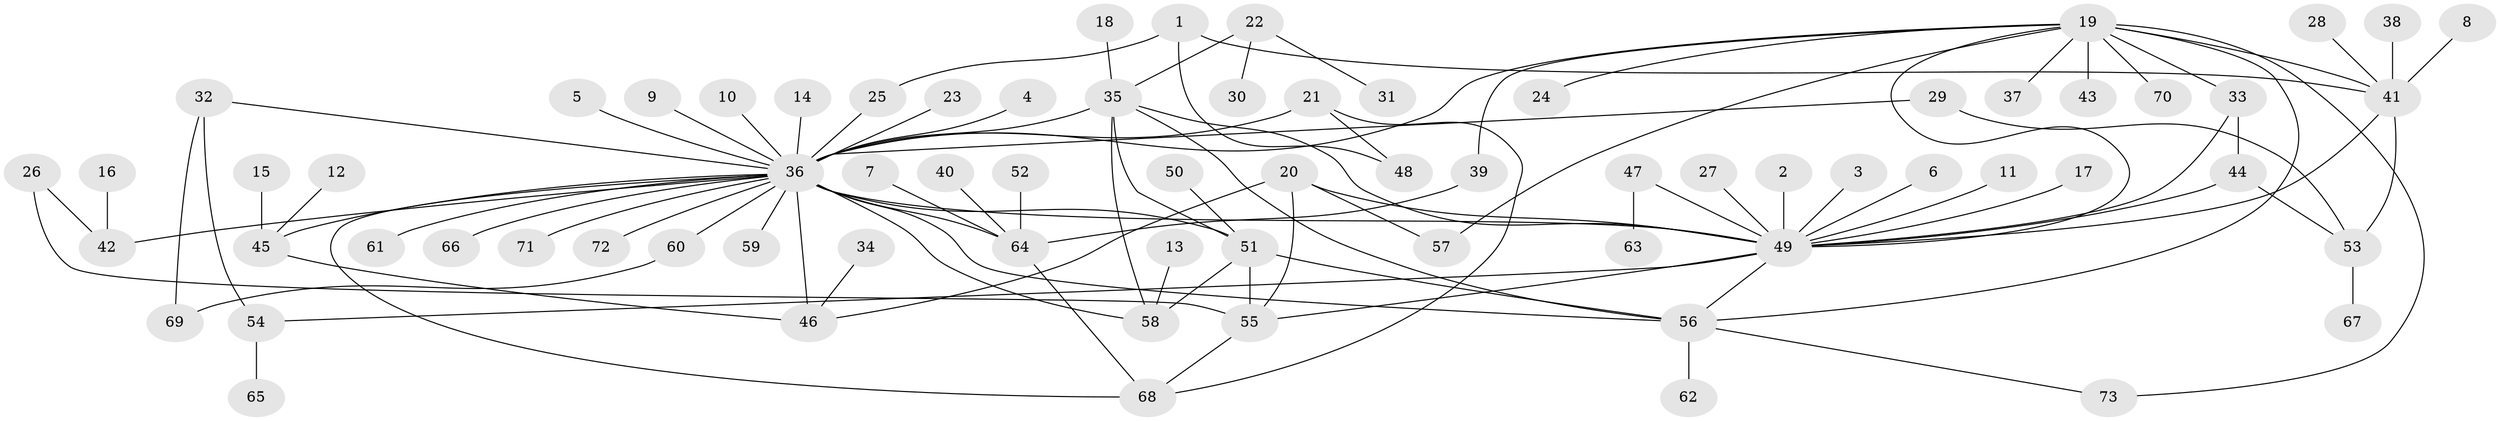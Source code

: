 // original degree distribution, {29: 0.006896551724137931, 2: 0.18620689655172415, 20: 0.006896551724137931, 9: 0.006896551724137931, 12: 0.006896551724137931, 5: 0.041379310344827586, 4: 0.06896551724137931, 3: 0.10344827586206896, 1: 0.5241379310344828, 8: 0.013793103448275862, 7: 0.013793103448275862, 11: 0.006896551724137931, 6: 0.013793103448275862}
// Generated by graph-tools (version 1.1) at 2025/50/03/09/25 03:50:00]
// undirected, 73 vertices, 101 edges
graph export_dot {
graph [start="1"]
  node [color=gray90,style=filled];
  1;
  2;
  3;
  4;
  5;
  6;
  7;
  8;
  9;
  10;
  11;
  12;
  13;
  14;
  15;
  16;
  17;
  18;
  19;
  20;
  21;
  22;
  23;
  24;
  25;
  26;
  27;
  28;
  29;
  30;
  31;
  32;
  33;
  34;
  35;
  36;
  37;
  38;
  39;
  40;
  41;
  42;
  43;
  44;
  45;
  46;
  47;
  48;
  49;
  50;
  51;
  52;
  53;
  54;
  55;
  56;
  57;
  58;
  59;
  60;
  61;
  62;
  63;
  64;
  65;
  66;
  67;
  68;
  69;
  70;
  71;
  72;
  73;
  1 -- 25 [weight=1.0];
  1 -- 41 [weight=1.0];
  1 -- 48 [weight=1.0];
  2 -- 49 [weight=1.0];
  3 -- 49 [weight=1.0];
  4 -- 36 [weight=1.0];
  5 -- 36 [weight=1.0];
  6 -- 49 [weight=1.0];
  7 -- 64 [weight=1.0];
  8 -- 41 [weight=1.0];
  9 -- 36 [weight=1.0];
  10 -- 36 [weight=1.0];
  11 -- 49 [weight=1.0];
  12 -- 45 [weight=1.0];
  13 -- 58 [weight=1.0];
  14 -- 36 [weight=1.0];
  15 -- 45 [weight=1.0];
  16 -- 42 [weight=1.0];
  17 -- 49 [weight=1.0];
  18 -- 35 [weight=1.0];
  19 -- 24 [weight=1.0];
  19 -- 33 [weight=1.0];
  19 -- 36 [weight=1.0];
  19 -- 37 [weight=1.0];
  19 -- 39 [weight=1.0];
  19 -- 41 [weight=2.0];
  19 -- 43 [weight=1.0];
  19 -- 49 [weight=1.0];
  19 -- 56 [weight=1.0];
  19 -- 57 [weight=1.0];
  19 -- 70 [weight=1.0];
  19 -- 73 [weight=1.0];
  20 -- 46 [weight=1.0];
  20 -- 49 [weight=1.0];
  20 -- 55 [weight=1.0];
  20 -- 57 [weight=1.0];
  21 -- 36 [weight=1.0];
  21 -- 48 [weight=1.0];
  21 -- 68 [weight=1.0];
  22 -- 30 [weight=1.0];
  22 -- 31 [weight=1.0];
  22 -- 35 [weight=1.0];
  23 -- 36 [weight=1.0];
  25 -- 36 [weight=1.0];
  26 -- 42 [weight=1.0];
  26 -- 55 [weight=1.0];
  27 -- 49 [weight=1.0];
  28 -- 41 [weight=1.0];
  29 -- 36 [weight=2.0];
  29 -- 53 [weight=1.0];
  32 -- 36 [weight=1.0];
  32 -- 54 [weight=1.0];
  32 -- 69 [weight=1.0];
  33 -- 44 [weight=1.0];
  33 -- 49 [weight=1.0];
  34 -- 46 [weight=1.0];
  35 -- 36 [weight=2.0];
  35 -- 49 [weight=1.0];
  35 -- 51 [weight=1.0];
  35 -- 56 [weight=1.0];
  35 -- 58 [weight=1.0];
  36 -- 42 [weight=1.0];
  36 -- 45 [weight=1.0];
  36 -- 46 [weight=2.0];
  36 -- 49 [weight=2.0];
  36 -- 51 [weight=1.0];
  36 -- 56 [weight=1.0];
  36 -- 58 [weight=1.0];
  36 -- 59 [weight=1.0];
  36 -- 60 [weight=1.0];
  36 -- 61 [weight=1.0];
  36 -- 64 [weight=1.0];
  36 -- 66 [weight=1.0];
  36 -- 68 [weight=1.0];
  36 -- 71 [weight=1.0];
  36 -- 72 [weight=1.0];
  38 -- 41 [weight=1.0];
  39 -- 64 [weight=1.0];
  40 -- 64 [weight=1.0];
  41 -- 49 [weight=2.0];
  41 -- 53 [weight=1.0];
  44 -- 49 [weight=1.0];
  44 -- 53 [weight=1.0];
  45 -- 46 [weight=1.0];
  47 -- 49 [weight=1.0];
  47 -- 63 [weight=1.0];
  49 -- 54 [weight=1.0];
  49 -- 55 [weight=1.0];
  49 -- 56 [weight=1.0];
  50 -- 51 [weight=1.0];
  51 -- 55 [weight=1.0];
  51 -- 56 [weight=1.0];
  51 -- 58 [weight=1.0];
  52 -- 64 [weight=1.0];
  53 -- 67 [weight=1.0];
  54 -- 65 [weight=1.0];
  55 -- 68 [weight=1.0];
  56 -- 62 [weight=1.0];
  56 -- 73 [weight=1.0];
  60 -- 69 [weight=1.0];
  64 -- 68 [weight=1.0];
}
